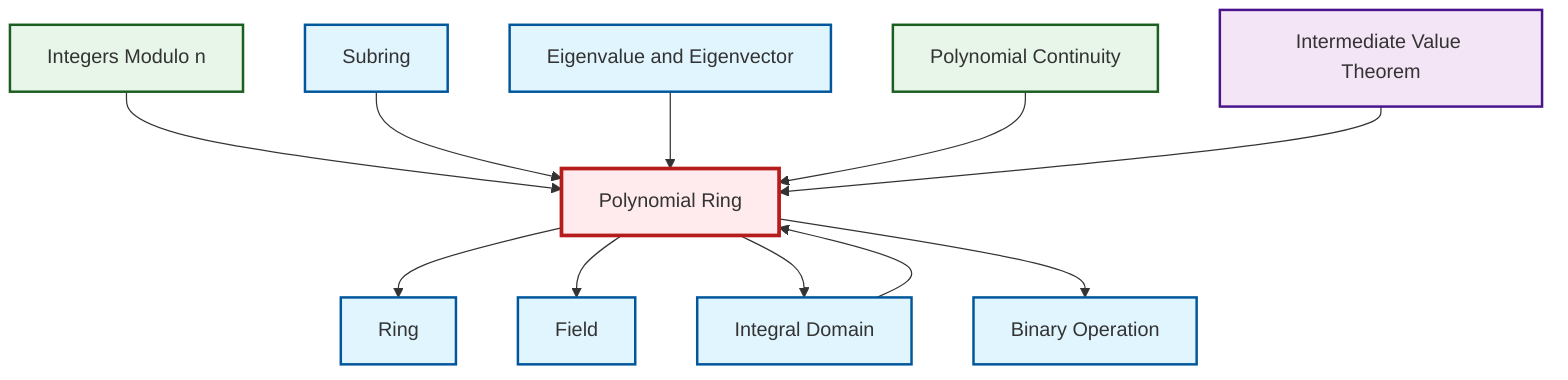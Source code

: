 graph TD
    classDef definition fill:#e1f5fe,stroke:#01579b,stroke-width:2px
    classDef theorem fill:#f3e5f5,stroke:#4a148c,stroke-width:2px
    classDef axiom fill:#fff3e0,stroke:#e65100,stroke-width:2px
    classDef example fill:#e8f5e9,stroke:#1b5e20,stroke-width:2px
    classDef current fill:#ffebee,stroke:#b71c1c,stroke-width:3px
    def-field["Field"]:::definition
    def-polynomial-ring["Polynomial Ring"]:::definition
    def-subring["Subring"]:::definition
    def-ring["Ring"]:::definition
    thm-intermediate-value["Intermediate Value Theorem"]:::theorem
    def-integral-domain["Integral Domain"]:::definition
    def-binary-operation["Binary Operation"]:::definition
    ex-polynomial-continuity["Polynomial Continuity"]:::example
    def-eigenvalue-eigenvector["Eigenvalue and Eigenvector"]:::definition
    ex-quotient-integers-mod-n["Integers Modulo n"]:::example
    ex-quotient-integers-mod-n --> def-polynomial-ring
    def-integral-domain --> def-polynomial-ring
    def-polynomial-ring --> def-ring
    def-subring --> def-polynomial-ring
    def-eigenvalue-eigenvector --> def-polynomial-ring
    def-polynomial-ring --> def-field
    ex-polynomial-continuity --> def-polynomial-ring
    def-polynomial-ring --> def-integral-domain
    thm-intermediate-value --> def-polynomial-ring
    def-polynomial-ring --> def-binary-operation
    class def-polynomial-ring current